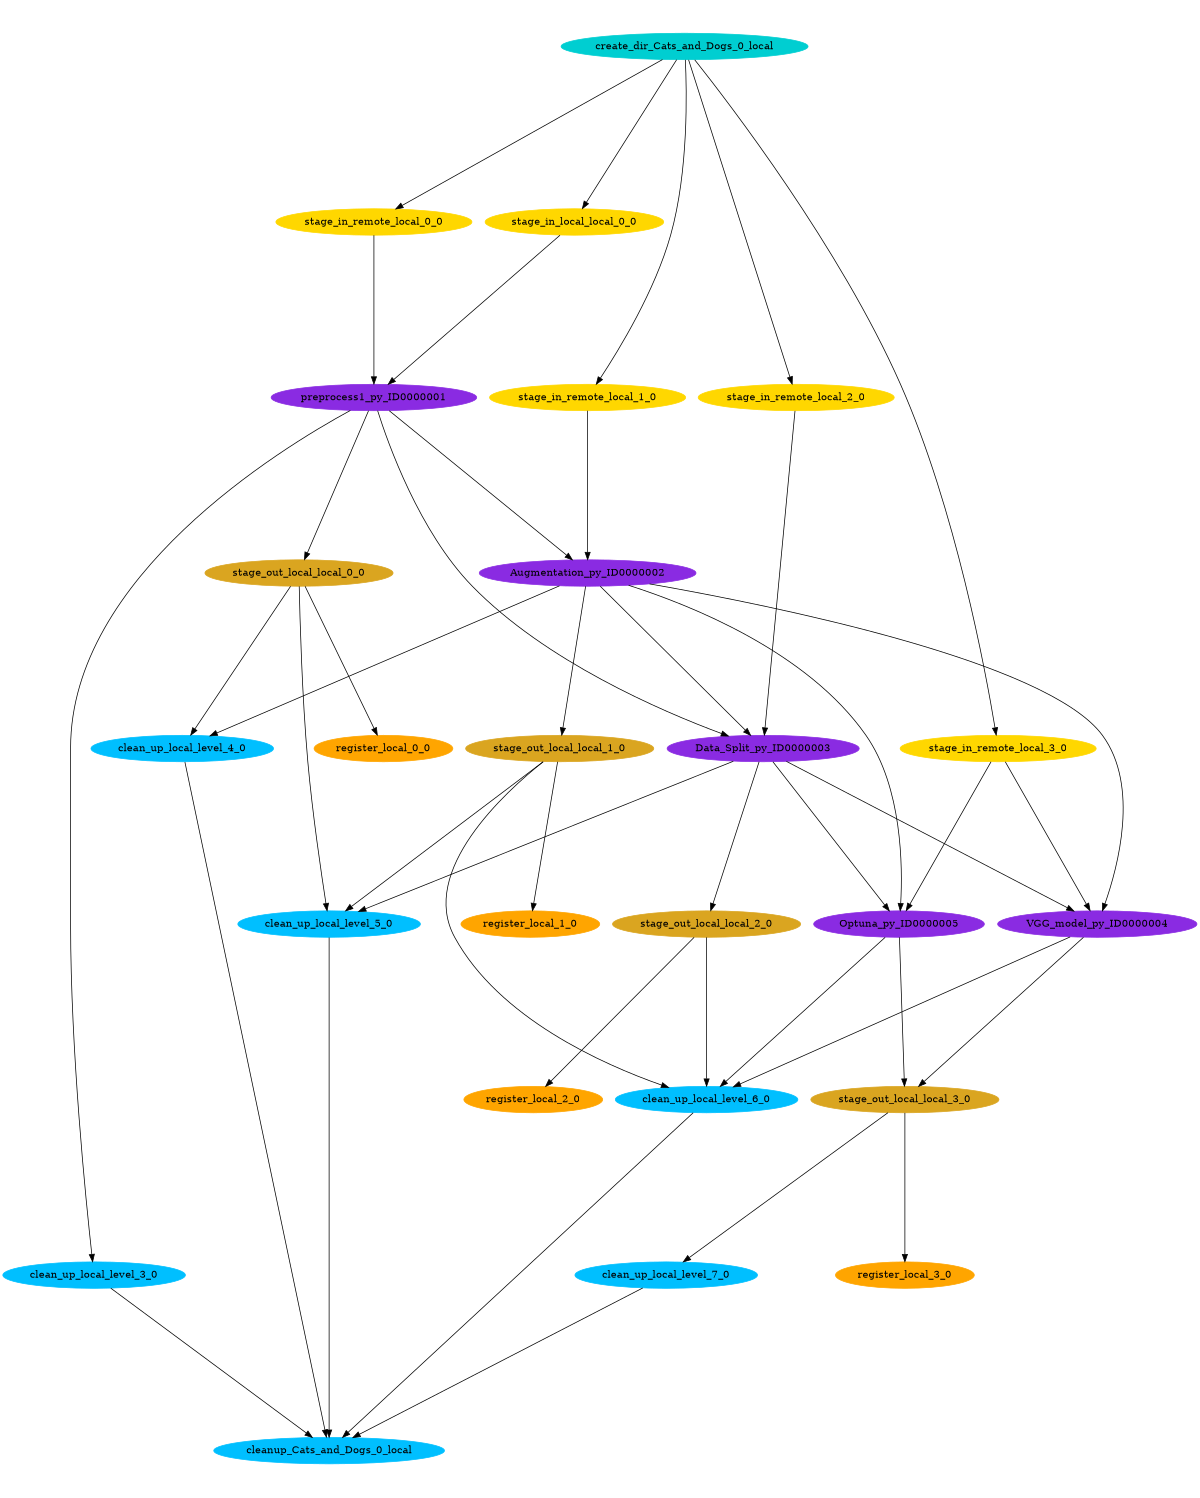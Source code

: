 digraph E {
size="8.0,10.0"
ratio=fill
node [shape=ellipse]
edge [arrowhead=normal, arrowsize=1.0]
	"stage_in_remote_local_2_0" [color=gold,style=filled,label="stage_in_remote_local_2_0"]
	"cleanup_Cats_and_Dogs_0_local" [color=deepskyblue,style=filled,label="cleanup_Cats_and_Dogs_0_local"]
	"stage_in_remote_local_1_0" [color=gold,style=filled,label="stage_in_remote_local_1_0"]
	"stage_in_remote_local_0_0" [color=gold,style=filled,label="stage_in_remote_local_0_0"]
	"clean_up_local_level_3_0" [color=deepskyblue,style=filled,label="clean_up_local_level_3_0"]
	"preprocess1_py_ID0000001" [color=blueviolet,style=filled,label="preprocess1_py_ID0000001"]
	"clean_up_local_level_4_0" [color=deepskyblue,style=filled,label="clean_up_local_level_4_0"]
	"clean_up_local_level_5_0" [color=deepskyblue,style=filled,label="clean_up_local_level_5_0"]
	"clean_up_local_level_6_0" [color=deepskyblue,style=filled,label="clean_up_local_level_6_0"]
	"clean_up_local_level_7_0" [color=deepskyblue,style=filled,label="clean_up_local_level_7_0"]
	"stage_in_local_local_0_0" [color=gold,style=filled,label="stage_in_local_local_0_0"]
	"Data_Split_py_ID0000003" [color=blueviolet,style=filled,label="Data_Split_py_ID0000003"]
	"stage_in_remote_local_3_0" [color=gold,style=filled,label="stage_in_remote_local_3_0"]
	"Optuna_py_ID0000005" [color=blueviolet,style=filled,label="Optuna_py_ID0000005"]
	"stage_out_local_local_3_0" [color=goldenrod,style=filled,label="stage_out_local_local_3_0"]
	"stage_out_local_local_2_0" [color=goldenrod,style=filled,label="stage_out_local_local_2_0"]
	"stage_out_local_local_1_0" [color=goldenrod,style=filled,label="stage_out_local_local_1_0"]
	"VGG_model_py_ID0000004" [color=blueviolet,style=filled,label="VGG_model_py_ID0000004"]
	"stage_out_local_local_0_0" [color=goldenrod,style=filled,label="stage_out_local_local_0_0"]
	"Augmentation_py_ID0000002" [color=blueviolet,style=filled,label="Augmentation_py_ID0000002"]
	"create_dir_Cats_and_Dogs_0_local" [color=darkturquoise,style=filled,label="create_dir_Cats_and_Dogs_0_local"]
	"register_local_3_0" [color=orange,style=filled,label="register_local_3_0"]
	"register_local_2_0" [color=orange,style=filled,label="register_local_2_0"]
	"register_local_1_0" [color=orange,style=filled,label="register_local_1_0"]
	"register_local_0_0" [color=orange,style=filled,label="register_local_0_0"]

	"stage_in_remote_local_2_0" -> "Data_Split_py_ID0000003"
	"stage_in_remote_local_1_0" -> "Augmentation_py_ID0000002"
	"stage_in_remote_local_0_0" -> "preprocess1_py_ID0000001"
	"clean_up_local_level_3_0" -> "cleanup_Cats_and_Dogs_0_local"
	"preprocess1_py_ID0000001" -> "Augmentation_py_ID0000002"
	"preprocess1_py_ID0000001" -> "Data_Split_py_ID0000003"
	"preprocess1_py_ID0000001" -> "clean_up_local_level_3_0"
	"preprocess1_py_ID0000001" -> "stage_out_local_local_0_0"
	"clean_up_local_level_4_0" -> "cleanup_Cats_and_Dogs_0_local"
	"clean_up_local_level_5_0" -> "cleanup_Cats_and_Dogs_0_local"
	"clean_up_local_level_6_0" -> "cleanup_Cats_and_Dogs_0_local"
	"clean_up_local_level_7_0" -> "cleanup_Cats_and_Dogs_0_local"
	"stage_in_local_local_0_0" -> "preprocess1_py_ID0000001"
	"Data_Split_py_ID0000003" -> "Optuna_py_ID0000005"
	"Data_Split_py_ID0000003" -> "stage_out_local_local_2_0"
	"Data_Split_py_ID0000003" -> "VGG_model_py_ID0000004"
	"Data_Split_py_ID0000003" -> "clean_up_local_level_5_0"
	"stage_in_remote_local_3_0" -> "Optuna_py_ID0000005"
	"stage_in_remote_local_3_0" -> "VGG_model_py_ID0000004"
	"Optuna_py_ID0000005" -> "stage_out_local_local_3_0"
	"Optuna_py_ID0000005" -> "clean_up_local_level_6_0"
	"stage_out_local_local_3_0" -> "register_local_3_0"
	"stage_out_local_local_3_0" -> "clean_up_local_level_7_0"
	"stage_out_local_local_2_0" -> "register_local_2_0"
	"stage_out_local_local_2_0" -> "clean_up_local_level_6_0"
	"stage_out_local_local_1_0" -> "register_local_1_0"
	"stage_out_local_local_1_0" -> "clean_up_local_level_5_0"
	"stage_out_local_local_1_0" -> "clean_up_local_level_6_0"
	"VGG_model_py_ID0000004" -> "stage_out_local_local_3_0"
	"VGG_model_py_ID0000004" -> "clean_up_local_level_6_0"
	"stage_out_local_local_0_0" -> "register_local_0_0"
	"stage_out_local_local_0_0" -> "clean_up_local_level_4_0"
	"stage_out_local_local_0_0" -> "clean_up_local_level_5_0"
	"Augmentation_py_ID0000002" -> "Data_Split_py_ID0000003"
	"Augmentation_py_ID0000002" -> "Optuna_py_ID0000005"
	"Augmentation_py_ID0000002" -> "stage_out_local_local_1_0"
	"Augmentation_py_ID0000002" -> "VGG_model_py_ID0000004"
	"Augmentation_py_ID0000002" -> "clean_up_local_level_4_0"
	"create_dir_Cats_and_Dogs_0_local" -> "stage_in_remote_local_2_0"
	"create_dir_Cats_and_Dogs_0_local" -> "stage_in_remote_local_1_0"
	"create_dir_Cats_and_Dogs_0_local" -> "stage_in_remote_local_0_0"
	"create_dir_Cats_and_Dogs_0_local" -> "stage_in_local_local_0_0"
	"create_dir_Cats_and_Dogs_0_local" -> "stage_in_remote_local_3_0"
}
